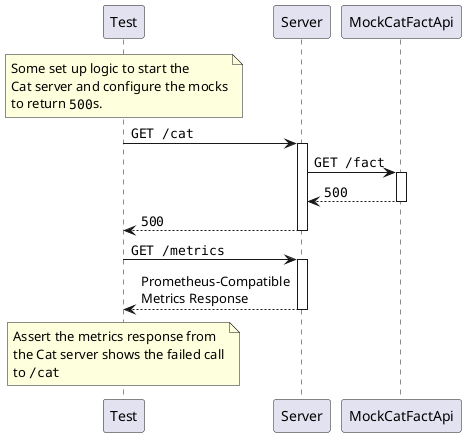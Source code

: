 @startuml

note over Test
    Some set up logic to start the
    Cat server and configure the mocks
    to return ""500""s.
end note

Test -> Server++: ""GET /cat""
    Server -> MockCatFactApi++: ""GET /fact""
    return ""500""
return ""500""

Test -> Server++: ""GET /metrics""
return Prometheus-Compatible\nMetrics Response

note over Test
    Assert the metrics response from
    the Cat server shows the failed call
    to ""/cat""
end note

@enduml